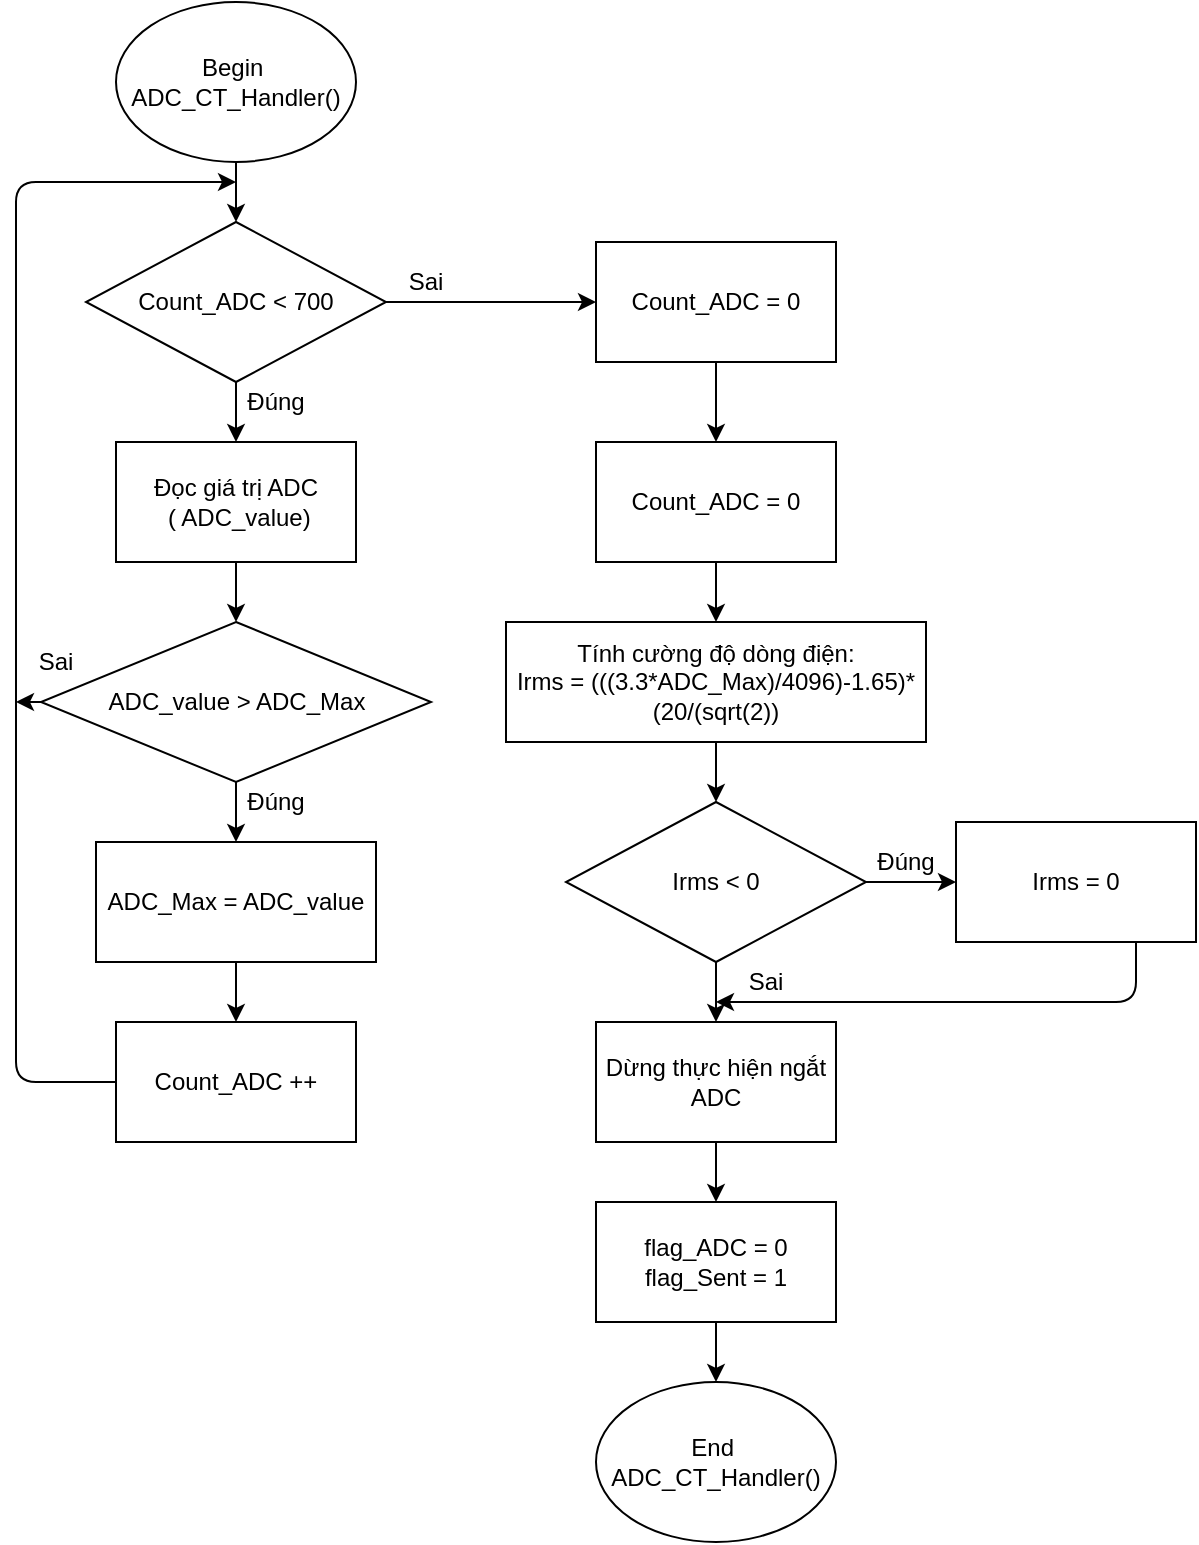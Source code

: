 <mxfile version="13.6.2" type="device"><diagram id="Ld0IcgwVZ8E3ye9hGkSr" name="Page-1"><mxGraphModel dx="693" dy="1065" grid="1" gridSize="10" guides="1" tooltips="1" connect="1" arrows="1" fold="1" page="1" pageScale="1" pageWidth="850" pageHeight="1100" math="0" shadow="0"><root><mxCell id="0"/><mxCell id="1" parent="0"/><mxCell id="0x_TaqMpfvRsliCOK3ZE-3" style="edgeStyle=orthogonalEdgeStyle;rounded=0;orthogonalLoop=1;jettySize=auto;html=1;exitX=0.5;exitY=1;exitDx=0;exitDy=0;entryX=0.5;entryY=0;entryDx=0;entryDy=0;" edge="1" parent="1" source="0x_TaqMpfvRsliCOK3ZE-1" target="0x_TaqMpfvRsliCOK3ZE-2"><mxGeometry relative="1" as="geometry"/></mxCell><mxCell id="0x_TaqMpfvRsliCOK3ZE-1" value="Begin&amp;nbsp;&lt;br&gt;ADC_CT_Handler()" style="ellipse;whiteSpace=wrap;html=1;" vertex="1" parent="1"><mxGeometry x="120" y="90" width="120" height="80" as="geometry"/></mxCell><mxCell id="0x_TaqMpfvRsliCOK3ZE-5" style="edgeStyle=orthogonalEdgeStyle;rounded=0;orthogonalLoop=1;jettySize=auto;html=1;exitX=0.5;exitY=1;exitDx=0;exitDy=0;" edge="1" parent="1" source="0x_TaqMpfvRsliCOK3ZE-2" target="0x_TaqMpfvRsliCOK3ZE-4"><mxGeometry relative="1" as="geometry"/></mxCell><mxCell id="0x_TaqMpfvRsliCOK3ZE-15" style="edgeStyle=orthogonalEdgeStyle;rounded=0;orthogonalLoop=1;jettySize=auto;html=1;exitX=1;exitY=0.5;exitDx=0;exitDy=0;entryX=0;entryY=0.5;entryDx=0;entryDy=0;" edge="1" parent="1" source="0x_TaqMpfvRsliCOK3ZE-2" target="0x_TaqMpfvRsliCOK3ZE-13"><mxGeometry relative="1" as="geometry"/></mxCell><mxCell id="0x_TaqMpfvRsliCOK3ZE-2" value="Count_ADC &amp;lt; 700" style="rhombus;whiteSpace=wrap;html=1;" vertex="1" parent="1"><mxGeometry x="105" y="200" width="150" height="80" as="geometry"/></mxCell><mxCell id="0x_TaqMpfvRsliCOK3ZE-8" style="edgeStyle=orthogonalEdgeStyle;rounded=0;orthogonalLoop=1;jettySize=auto;html=1;exitX=0.5;exitY=1;exitDx=0;exitDy=0;entryX=0.5;entryY=0;entryDx=0;entryDy=0;" edge="1" parent="1" source="0x_TaqMpfvRsliCOK3ZE-4" target="0x_TaqMpfvRsliCOK3ZE-7"><mxGeometry relative="1" as="geometry"/></mxCell><mxCell id="0x_TaqMpfvRsliCOK3ZE-4" value="Đọc giá trị ADC&lt;br&gt;&amp;nbsp;( ADC_value)" style="rounded=0;whiteSpace=wrap;html=1;" vertex="1" parent="1"><mxGeometry x="120" y="310" width="120" height="60" as="geometry"/></mxCell><mxCell id="0x_TaqMpfvRsliCOK3ZE-10" style="edgeStyle=orthogonalEdgeStyle;rounded=0;orthogonalLoop=1;jettySize=auto;html=1;exitX=0.5;exitY=1;exitDx=0;exitDy=0;entryX=0.5;entryY=0;entryDx=0;entryDy=0;" edge="1" parent="1" source="0x_TaqMpfvRsliCOK3ZE-7" target="0x_TaqMpfvRsliCOK3ZE-9"><mxGeometry relative="1" as="geometry"/></mxCell><mxCell id="0x_TaqMpfvRsliCOK3ZE-17" style="edgeStyle=orthogonalEdgeStyle;rounded=0;orthogonalLoop=1;jettySize=auto;html=1;exitX=0;exitY=0.5;exitDx=0;exitDy=0;" edge="1" parent="1" source="0x_TaqMpfvRsliCOK3ZE-7"><mxGeometry relative="1" as="geometry"><mxPoint x="70" y="440" as="targetPoint"/></mxGeometry></mxCell><mxCell id="0x_TaqMpfvRsliCOK3ZE-7" value="ADC_value &amp;gt; ADC_Max" style="rhombus;whiteSpace=wrap;html=1;" vertex="1" parent="1"><mxGeometry x="82.5" y="400" width="195" height="80" as="geometry"/></mxCell><mxCell id="0x_TaqMpfvRsliCOK3ZE-12" style="edgeStyle=orthogonalEdgeStyle;rounded=0;orthogonalLoop=1;jettySize=auto;html=1;exitX=0.5;exitY=1;exitDx=0;exitDy=0;entryX=0.5;entryY=0;entryDx=0;entryDy=0;" edge="1" parent="1" source="0x_TaqMpfvRsliCOK3ZE-9" target="0x_TaqMpfvRsliCOK3ZE-11"><mxGeometry relative="1" as="geometry"/></mxCell><mxCell id="0x_TaqMpfvRsliCOK3ZE-9" value="ADC_Max = ADC_value" style="rounded=0;whiteSpace=wrap;html=1;" vertex="1" parent="1"><mxGeometry x="110" y="510" width="140" height="60" as="geometry"/></mxCell><mxCell id="0x_TaqMpfvRsliCOK3ZE-11" value="Count_ADC ++" style="rounded=0;whiteSpace=wrap;html=1;" vertex="1" parent="1"><mxGeometry x="120" y="600" width="120" height="60" as="geometry"/></mxCell><mxCell id="0x_TaqMpfvRsliCOK3ZE-20" style="edgeStyle=orthogonalEdgeStyle;rounded=0;orthogonalLoop=1;jettySize=auto;html=1;exitX=0.5;exitY=1;exitDx=0;exitDy=0;entryX=0.5;entryY=0;entryDx=0;entryDy=0;" edge="1" parent="1" source="0x_TaqMpfvRsliCOK3ZE-13" target="0x_TaqMpfvRsliCOK3ZE-18"><mxGeometry relative="1" as="geometry"/></mxCell><mxCell id="0x_TaqMpfvRsliCOK3ZE-13" value="Count_ADC = 0" style="rounded=0;whiteSpace=wrap;html=1;" vertex="1" parent="1"><mxGeometry x="360" y="210" width="120" height="60" as="geometry"/></mxCell><mxCell id="0x_TaqMpfvRsliCOK3ZE-16" value="" style="endArrow=classic;html=1;exitX=0;exitY=0.5;exitDx=0;exitDy=0;" edge="1" parent="1" source="0x_TaqMpfvRsliCOK3ZE-11"><mxGeometry width="50" height="50" relative="1" as="geometry"><mxPoint x="120" y="410" as="sourcePoint"/><mxPoint x="180" y="180" as="targetPoint"/><Array as="points"><mxPoint x="70" y="630"/><mxPoint x="70" y="180"/></Array></mxGeometry></mxCell><mxCell id="0x_TaqMpfvRsliCOK3ZE-21" style="edgeStyle=orthogonalEdgeStyle;rounded=0;orthogonalLoop=1;jettySize=auto;html=1;exitX=0.5;exitY=1;exitDx=0;exitDy=0;entryX=0.5;entryY=0;entryDx=0;entryDy=0;" edge="1" parent="1" source="0x_TaqMpfvRsliCOK3ZE-18" target="0x_TaqMpfvRsliCOK3ZE-19"><mxGeometry relative="1" as="geometry"/></mxCell><mxCell id="0x_TaqMpfvRsliCOK3ZE-18" value="Count_ADC = 0" style="rounded=0;whiteSpace=wrap;html=1;" vertex="1" parent="1"><mxGeometry x="360" y="310" width="120" height="60" as="geometry"/></mxCell><mxCell id="0x_TaqMpfvRsliCOK3ZE-27" style="edgeStyle=orthogonalEdgeStyle;rounded=0;orthogonalLoop=1;jettySize=auto;html=1;exitX=0.5;exitY=1;exitDx=0;exitDy=0;entryX=0.5;entryY=0;entryDx=0;entryDy=0;" edge="1" parent="1" source="0x_TaqMpfvRsliCOK3ZE-19" target="0x_TaqMpfvRsliCOK3ZE-22"><mxGeometry relative="1" as="geometry"/></mxCell><mxCell id="0x_TaqMpfvRsliCOK3ZE-19" value="Tính cường độ dòng điện:&lt;br&gt;Irms = (((3.3*ADC_Max)/4096)-1.65)*(20/(sqrt(2))" style="rounded=0;whiteSpace=wrap;html=1;" vertex="1" parent="1"><mxGeometry x="315" y="400" width="210" height="60" as="geometry"/></mxCell><mxCell id="0x_TaqMpfvRsliCOK3ZE-24" style="edgeStyle=orthogonalEdgeStyle;rounded=0;orthogonalLoop=1;jettySize=auto;html=1;exitX=1;exitY=0.5;exitDx=0;exitDy=0;entryX=0;entryY=0.5;entryDx=0;entryDy=0;" edge="1" parent="1" source="0x_TaqMpfvRsliCOK3ZE-22" target="0x_TaqMpfvRsliCOK3ZE-23"><mxGeometry relative="1" as="geometry"/></mxCell><mxCell id="0x_TaqMpfvRsliCOK3ZE-26" style="edgeStyle=orthogonalEdgeStyle;rounded=0;orthogonalLoop=1;jettySize=auto;html=1;exitX=0.5;exitY=1;exitDx=0;exitDy=0;entryX=0.5;entryY=0;entryDx=0;entryDy=0;" edge="1" parent="1" source="0x_TaqMpfvRsliCOK3ZE-22" target="0x_TaqMpfvRsliCOK3ZE-25"><mxGeometry relative="1" as="geometry"/></mxCell><mxCell id="0x_TaqMpfvRsliCOK3ZE-22" value="Irms &amp;lt; 0" style="rhombus;whiteSpace=wrap;html=1;" vertex="1" parent="1"><mxGeometry x="345" y="490" width="150" height="80" as="geometry"/></mxCell><mxCell id="0x_TaqMpfvRsliCOK3ZE-23" value="Irms = 0" style="rounded=0;whiteSpace=wrap;html=1;" vertex="1" parent="1"><mxGeometry x="540" y="500" width="120" height="60" as="geometry"/></mxCell><mxCell id="0x_TaqMpfvRsliCOK3ZE-30" style="edgeStyle=orthogonalEdgeStyle;rounded=0;orthogonalLoop=1;jettySize=auto;html=1;exitX=0.5;exitY=1;exitDx=0;exitDy=0;entryX=0.5;entryY=0;entryDx=0;entryDy=0;" edge="1" parent="1" source="0x_TaqMpfvRsliCOK3ZE-25" target="0x_TaqMpfvRsliCOK3ZE-29"><mxGeometry relative="1" as="geometry"/></mxCell><mxCell id="0x_TaqMpfvRsliCOK3ZE-25" value="Dừng thực hiện ngắt ADC" style="rounded=0;whiteSpace=wrap;html=1;" vertex="1" parent="1"><mxGeometry x="360" y="600" width="120" height="60" as="geometry"/></mxCell><mxCell id="0x_TaqMpfvRsliCOK3ZE-28" value="" style="endArrow=classic;html=1;exitX=0.75;exitY=1;exitDx=0;exitDy=0;" edge="1" parent="1" source="0x_TaqMpfvRsliCOK3ZE-23"><mxGeometry width="50" height="50" relative="1" as="geometry"><mxPoint x="430" y="710" as="sourcePoint"/><mxPoint x="420" y="590" as="targetPoint"/><Array as="points"><mxPoint x="630" y="590"/></Array></mxGeometry></mxCell><mxCell id="0x_TaqMpfvRsliCOK3ZE-32" style="edgeStyle=orthogonalEdgeStyle;rounded=0;orthogonalLoop=1;jettySize=auto;html=1;exitX=0.5;exitY=1;exitDx=0;exitDy=0;entryX=0.5;entryY=0;entryDx=0;entryDy=0;" edge="1" parent="1" source="0x_TaqMpfvRsliCOK3ZE-29" target="0x_TaqMpfvRsliCOK3ZE-31"><mxGeometry relative="1" as="geometry"/></mxCell><mxCell id="0x_TaqMpfvRsliCOK3ZE-29" value="flag_ADC = 0&lt;br&gt;flag_Sent = 1" style="rounded=0;whiteSpace=wrap;html=1;" vertex="1" parent="1"><mxGeometry x="360" y="690" width="120" height="60" as="geometry"/></mxCell><mxCell id="0x_TaqMpfvRsliCOK3ZE-31" value="End&amp;nbsp;&lt;br&gt;ADC_CT_Handler()" style="ellipse;whiteSpace=wrap;html=1;" vertex="1" parent="1"><mxGeometry x="360" y="780" width="120" height="80" as="geometry"/></mxCell><mxCell id="0x_TaqMpfvRsliCOK3ZE-33" value="Đúng" style="text;html=1;strokeColor=none;fillColor=none;align=center;verticalAlign=middle;whiteSpace=wrap;rounded=0;" vertex="1" parent="1"><mxGeometry x="180" y="480" width="40" height="20" as="geometry"/></mxCell><mxCell id="0x_TaqMpfvRsliCOK3ZE-34" value="Sai" style="text;html=1;strokeColor=none;fillColor=none;align=center;verticalAlign=middle;whiteSpace=wrap;rounded=0;" vertex="1" parent="1"><mxGeometry x="70" y="410" width="40" height="20" as="geometry"/></mxCell><mxCell id="0x_TaqMpfvRsliCOK3ZE-35" value="Đúng" style="text;html=1;strokeColor=none;fillColor=none;align=center;verticalAlign=middle;whiteSpace=wrap;rounded=0;" vertex="1" parent="1"><mxGeometry x="180" y="280" width="40" height="20" as="geometry"/></mxCell><mxCell id="0x_TaqMpfvRsliCOK3ZE-36" value="Sai" style="text;html=1;strokeColor=none;fillColor=none;align=center;verticalAlign=middle;whiteSpace=wrap;rounded=0;" vertex="1" parent="1"><mxGeometry x="255" y="220" width="40" height="20" as="geometry"/></mxCell><mxCell id="0x_TaqMpfvRsliCOK3ZE-37" value="Đúng" style="text;html=1;strokeColor=none;fillColor=none;align=center;verticalAlign=middle;whiteSpace=wrap;rounded=0;" vertex="1" parent="1"><mxGeometry x="495" y="510" width="40" height="20" as="geometry"/></mxCell><mxCell id="0x_TaqMpfvRsliCOK3ZE-39" value="Sai" style="text;html=1;strokeColor=none;fillColor=none;align=center;verticalAlign=middle;whiteSpace=wrap;rounded=0;" vertex="1" parent="1"><mxGeometry x="425" y="570" width="40" height="20" as="geometry"/></mxCell></root></mxGraphModel></diagram></mxfile>